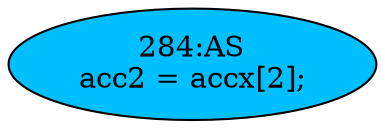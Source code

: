 strict digraph "" {
	node [label="\N"];
	"284:AS"	 [ast="<pyverilog.vparser.ast.Assign object at 0x7f5d489c5e50>",
		def_var="['acc2']",
		fillcolor=deepskyblue,
		label="284:AS
acc2 = accx[2];",
		statements="[]",
		style=filled,
		typ=Assign,
		use_var="['accx']"];
}
